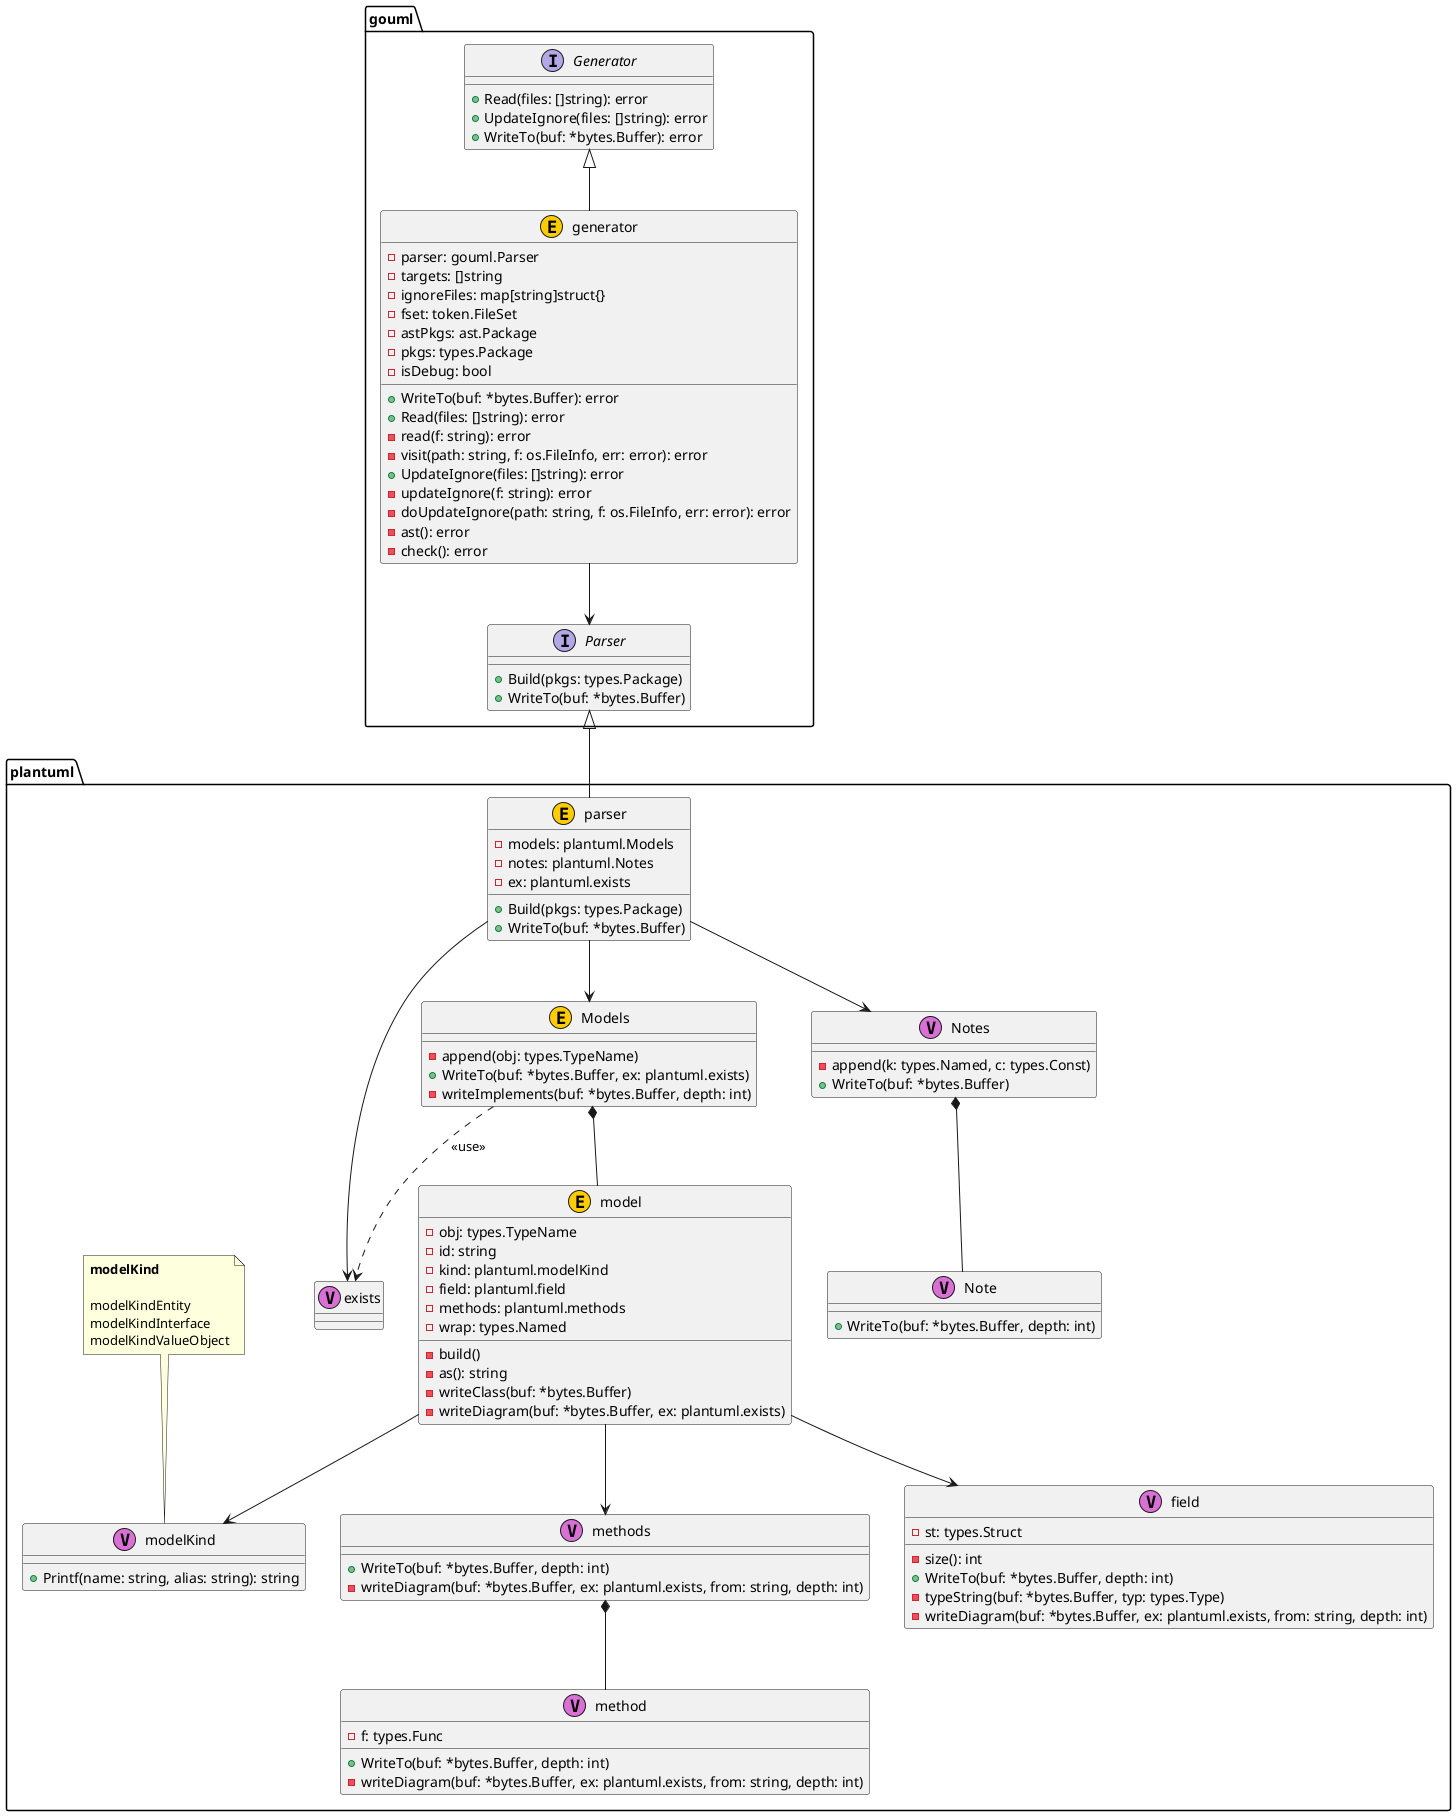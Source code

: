 @startuml

package "gouml" {
	interface "Generator" as gouml.Generator {
		+Read(files: []string): error
		+UpdateIgnore(files: []string): error
		+WriteTo(buf: *bytes.Buffer): error
	}
}



package "gouml" {
	interface "Parser" as gouml.Parser {
		+Build(pkgs: types.Package)
		+WriteTo(buf: *bytes.Buffer)
	}
}



package "gouml" {
	class "generator" as gouml.generator <<E,#FFCC00>> {
		-parser: gouml.Parser
		-targets: []string
		-ignoreFiles: map[string]struct{}
		-fset: token.FileSet
		-astPkgs: ast.Package
		-pkgs: types.Package
		-isDebug: bool
		+WriteTo(buf: *bytes.Buffer): error
		+Read(files: []string): error
		-read(f: string): error
		-visit(path: string, f: os.FileInfo, err: error): error
		+UpdateIgnore(files: []string): error
		-updateIgnore(f: string): error
		-doUpdateIgnore(path: string, f: os.FileInfo, err: error): error
		-ast(): error
		-check(): error
	}
}

	gouml.generator --> gouml.Parser


package "plantuml" {
	class "Models" as plantuml.Models <<E,#FFCC00>> {
		-append(obj: types.TypeName)
		+WriteTo(buf: *bytes.Buffer, ex: plantuml.exists)
		-writeImplements(buf: *bytes.Buffer, depth: int)
	}
}


	plantuml.Models ..> plantuml.exists : <<use>> 
plantuml.Models *-- plantuml.model
package "plantuml" {
	class "Note" as plantuml.Note <<V,Orchid>> {
		+WriteTo(buf: *bytes.Buffer, depth: int)
	}
}



package "plantuml" {
	class "Notes" as plantuml.Notes <<V,Orchid>> {
		-append(k: types.Named, c: types.Const)
		+WriteTo(buf: *bytes.Buffer)
	}
}


plantuml.Notes *-- plantuml.Note
package "plantuml" {
	class "exists" as plantuml.exists <<V,Orchid>>
}



package "plantuml" {
	class "field" as plantuml.field <<V,Orchid>> {
		-st: types.Struct
		-size(): int
		+WriteTo(buf: *bytes.Buffer, depth: int)
		-typeString(buf: *bytes.Buffer, typ: types.Type)
		-writeDiagram(buf: *bytes.Buffer, ex: plantuml.exists, from: string, depth: int)
	}
}



package "plantuml" {
	class "method" as plantuml.method <<V,Orchid>> {
		-f: types.Func
		+WriteTo(buf: *bytes.Buffer, depth: int)
		-writeDiagram(buf: *bytes.Buffer, ex: plantuml.exists, from: string, depth: int)
	}
}



package "plantuml" {
	class "methods" as plantuml.methods <<V,Orchid>> {
		+WriteTo(buf: *bytes.Buffer, depth: int)
		-writeDiagram(buf: *bytes.Buffer, ex: plantuml.exists, from: string, depth: int)
	}
}


plantuml.methods *-- plantuml.method
package "plantuml" {
	class "model" as plantuml.model <<E,#FFCC00>> {
		-obj: types.TypeName
		-id: string
		-kind: plantuml.modelKind
		-field: plantuml.field
		-methods: plantuml.methods
		-wrap: types.Named
		-build()
		-as(): string
		-writeClass(buf: *bytes.Buffer)
		-writeDiagram(buf: *bytes.Buffer, ex: plantuml.exists)
	}
}

	plantuml.model --> plantuml.modelKind
	plantuml.model --> plantuml.field
	plantuml.model --> plantuml.methods


package "plantuml" {
	class "modelKind" as plantuml.modelKind <<V,Orchid>> {
		+Printf(name: string, alias: string): string
	}
}



package "plantuml" {
	class "parser" as plantuml.parser <<E,#FFCC00>> {
		-models: plantuml.Models
		-notes: plantuml.Notes
		-ex: plantuml.exists
		+Build(pkgs: types.Package)
		+WriteTo(buf: *bytes.Buffer)
	}
}

	plantuml.parser --> plantuml.Models
	plantuml.parser --> plantuml.Notes
	plantuml.parser --> plantuml.exists


	gouml.generator -up-|> gouml.Generator
	plantuml.parser -up-|> gouml.Parser

package "plantuml" {
	note as N_plantuml_modelKind
		<b>modelKind</b>

		modelKindEntity
		modelKindInterface
		modelKindValueObject
	end note
}
N_plantuml_modelKind --> plantuml.modelKind

@enduml
